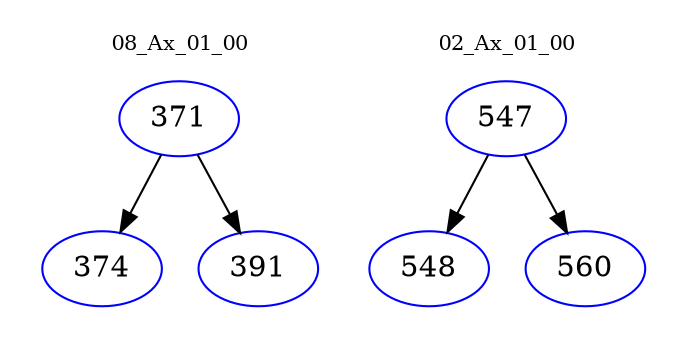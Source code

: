 digraph{
subgraph cluster_0 {
color = white
label = "08_Ax_01_00";
fontsize=10;
T0_371 [label="371", color="blue"]
T0_371 -> T0_374 [color="black"]
T0_374 [label="374", color="blue"]
T0_371 -> T0_391 [color="black"]
T0_391 [label="391", color="blue"]
}
subgraph cluster_1 {
color = white
label = "02_Ax_01_00";
fontsize=10;
T1_547 [label="547", color="blue"]
T1_547 -> T1_548 [color="black"]
T1_548 [label="548", color="blue"]
T1_547 -> T1_560 [color="black"]
T1_560 [label="560", color="blue"]
}
}
